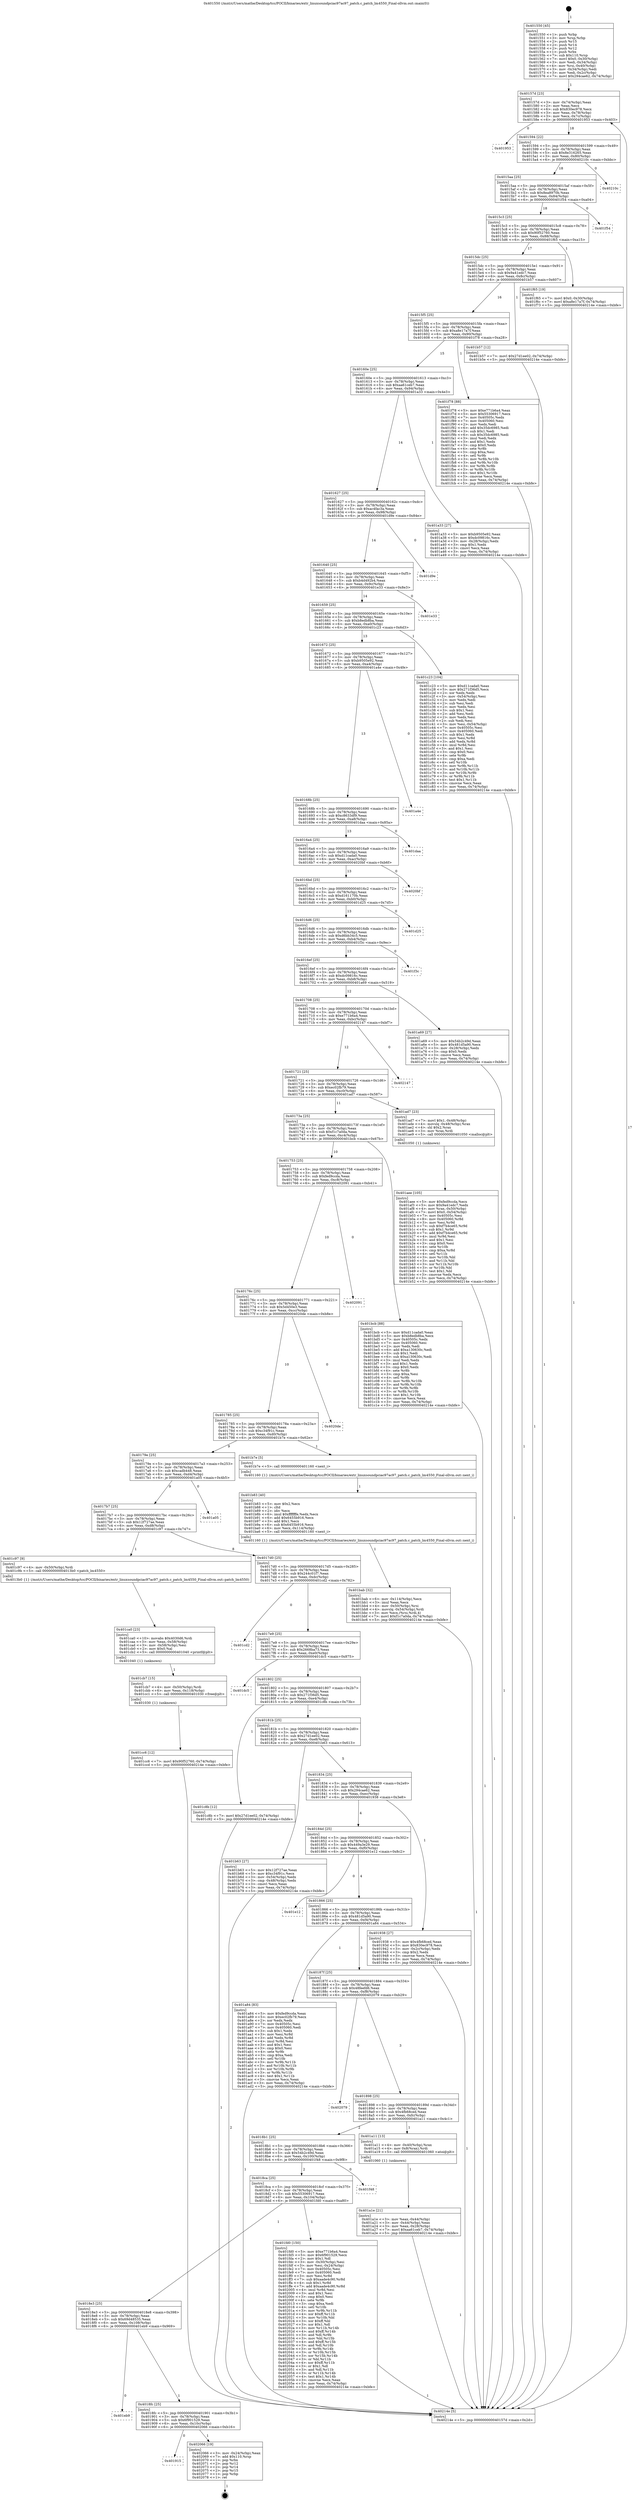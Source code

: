digraph "0x401550" {
  label = "0x401550 (/mnt/c/Users/mathe/Desktop/tcc/POCII/binaries/extr_linuxsoundpciac97ac97_patch.c_patch_lm4550_Final-ollvm.out::main(0))"
  labelloc = "t"
  node[shape=record]

  Entry [label="",width=0.3,height=0.3,shape=circle,fillcolor=black,style=filled]
  "0x40157d" [label="{
     0x40157d [23]\l
     | [instrs]\l
     &nbsp;&nbsp;0x40157d \<+3\>: mov -0x74(%rbp),%eax\l
     &nbsp;&nbsp;0x401580 \<+2\>: mov %eax,%ecx\l
     &nbsp;&nbsp;0x401582 \<+6\>: sub $0x830ec978,%ecx\l
     &nbsp;&nbsp;0x401588 \<+3\>: mov %eax,-0x78(%rbp)\l
     &nbsp;&nbsp;0x40158b \<+3\>: mov %ecx,-0x7c(%rbp)\l
     &nbsp;&nbsp;0x40158e \<+6\>: je 0000000000401953 \<main+0x403\>\l
  }"]
  "0x401953" [label="{
     0x401953\l
  }", style=dashed]
  "0x401594" [label="{
     0x401594 [22]\l
     | [instrs]\l
     &nbsp;&nbsp;0x401594 \<+5\>: jmp 0000000000401599 \<main+0x49\>\l
     &nbsp;&nbsp;0x401599 \<+3\>: mov -0x78(%rbp),%eax\l
     &nbsp;&nbsp;0x40159c \<+5\>: sub $0x8e316265,%eax\l
     &nbsp;&nbsp;0x4015a1 \<+3\>: mov %eax,-0x80(%rbp)\l
     &nbsp;&nbsp;0x4015a4 \<+6\>: je 000000000040210c \<main+0xbbc\>\l
  }"]
  Exit [label="",width=0.3,height=0.3,shape=circle,fillcolor=black,style=filled,peripheries=2]
  "0x40210c" [label="{
     0x40210c\l
  }", style=dashed]
  "0x4015aa" [label="{
     0x4015aa [25]\l
     | [instrs]\l
     &nbsp;&nbsp;0x4015aa \<+5\>: jmp 00000000004015af \<main+0x5f\>\l
     &nbsp;&nbsp;0x4015af \<+3\>: mov -0x78(%rbp),%eax\l
     &nbsp;&nbsp;0x4015b2 \<+5\>: sub $0x8ea8970b,%eax\l
     &nbsp;&nbsp;0x4015b7 \<+6\>: mov %eax,-0x84(%rbp)\l
     &nbsp;&nbsp;0x4015bd \<+6\>: je 0000000000401f54 \<main+0xa04\>\l
  }"]
  "0x401915" [label="{
     0x401915\l
  }", style=dashed]
  "0x401f54" [label="{
     0x401f54\l
  }", style=dashed]
  "0x4015c3" [label="{
     0x4015c3 [25]\l
     | [instrs]\l
     &nbsp;&nbsp;0x4015c3 \<+5\>: jmp 00000000004015c8 \<main+0x78\>\l
     &nbsp;&nbsp;0x4015c8 \<+3\>: mov -0x78(%rbp),%eax\l
     &nbsp;&nbsp;0x4015cb \<+5\>: sub $0x90f52760,%eax\l
     &nbsp;&nbsp;0x4015d0 \<+6\>: mov %eax,-0x88(%rbp)\l
     &nbsp;&nbsp;0x4015d6 \<+6\>: je 0000000000401f65 \<main+0xa15\>\l
  }"]
  "0x402066" [label="{
     0x402066 [19]\l
     | [instrs]\l
     &nbsp;&nbsp;0x402066 \<+3\>: mov -0x24(%rbp),%eax\l
     &nbsp;&nbsp;0x402069 \<+7\>: add $0x110,%rsp\l
     &nbsp;&nbsp;0x402070 \<+1\>: pop %rbx\l
     &nbsp;&nbsp;0x402071 \<+2\>: pop %r12\l
     &nbsp;&nbsp;0x402073 \<+2\>: pop %r14\l
     &nbsp;&nbsp;0x402075 \<+2\>: pop %r15\l
     &nbsp;&nbsp;0x402077 \<+1\>: pop %rbp\l
     &nbsp;&nbsp;0x402078 \<+1\>: ret\l
  }"]
  "0x401f65" [label="{
     0x401f65 [19]\l
     | [instrs]\l
     &nbsp;&nbsp;0x401f65 \<+7\>: movl $0x0,-0x30(%rbp)\l
     &nbsp;&nbsp;0x401f6c \<+7\>: movl $0xa8e17a7f,-0x74(%rbp)\l
     &nbsp;&nbsp;0x401f73 \<+5\>: jmp 000000000040214e \<main+0xbfe\>\l
  }"]
  "0x4015dc" [label="{
     0x4015dc [25]\l
     | [instrs]\l
     &nbsp;&nbsp;0x4015dc \<+5\>: jmp 00000000004015e1 \<main+0x91\>\l
     &nbsp;&nbsp;0x4015e1 \<+3\>: mov -0x78(%rbp),%eax\l
     &nbsp;&nbsp;0x4015e4 \<+5\>: sub $0x9a41edc7,%eax\l
     &nbsp;&nbsp;0x4015e9 \<+6\>: mov %eax,-0x8c(%rbp)\l
     &nbsp;&nbsp;0x4015ef \<+6\>: je 0000000000401b57 \<main+0x607\>\l
  }"]
  "0x4018fc" [label="{
     0x4018fc [25]\l
     | [instrs]\l
     &nbsp;&nbsp;0x4018fc \<+5\>: jmp 0000000000401901 \<main+0x3b1\>\l
     &nbsp;&nbsp;0x401901 \<+3\>: mov -0x78(%rbp),%eax\l
     &nbsp;&nbsp;0x401904 \<+5\>: sub $0x6f901529,%eax\l
     &nbsp;&nbsp;0x401909 \<+6\>: mov %eax,-0x10c(%rbp)\l
     &nbsp;&nbsp;0x40190f \<+6\>: je 0000000000402066 \<main+0xb16\>\l
  }"]
  "0x401b57" [label="{
     0x401b57 [12]\l
     | [instrs]\l
     &nbsp;&nbsp;0x401b57 \<+7\>: movl $0x27d1ee02,-0x74(%rbp)\l
     &nbsp;&nbsp;0x401b5e \<+5\>: jmp 000000000040214e \<main+0xbfe\>\l
  }"]
  "0x4015f5" [label="{
     0x4015f5 [25]\l
     | [instrs]\l
     &nbsp;&nbsp;0x4015f5 \<+5\>: jmp 00000000004015fa \<main+0xaa\>\l
     &nbsp;&nbsp;0x4015fa \<+3\>: mov -0x78(%rbp),%eax\l
     &nbsp;&nbsp;0x4015fd \<+5\>: sub $0xa8e17a7f,%eax\l
     &nbsp;&nbsp;0x401602 \<+6\>: mov %eax,-0x90(%rbp)\l
     &nbsp;&nbsp;0x401608 \<+6\>: je 0000000000401f78 \<main+0xa28\>\l
  }"]
  "0x401eb9" [label="{
     0x401eb9\l
  }", style=dashed]
  "0x401f78" [label="{
     0x401f78 [88]\l
     | [instrs]\l
     &nbsp;&nbsp;0x401f78 \<+5\>: mov $0xe771b6a4,%eax\l
     &nbsp;&nbsp;0x401f7d \<+5\>: mov $0x55306917,%ecx\l
     &nbsp;&nbsp;0x401f82 \<+7\>: mov 0x40505c,%edx\l
     &nbsp;&nbsp;0x401f89 \<+7\>: mov 0x405060,%esi\l
     &nbsp;&nbsp;0x401f90 \<+2\>: mov %edx,%edi\l
     &nbsp;&nbsp;0x401f92 \<+6\>: add $0x35dc6985,%edi\l
     &nbsp;&nbsp;0x401f98 \<+3\>: sub $0x1,%edi\l
     &nbsp;&nbsp;0x401f9b \<+6\>: sub $0x35dc6985,%edi\l
     &nbsp;&nbsp;0x401fa1 \<+3\>: imul %edi,%edx\l
     &nbsp;&nbsp;0x401fa4 \<+3\>: and $0x1,%edx\l
     &nbsp;&nbsp;0x401fa7 \<+3\>: cmp $0x0,%edx\l
     &nbsp;&nbsp;0x401faa \<+4\>: sete %r8b\l
     &nbsp;&nbsp;0x401fae \<+3\>: cmp $0xa,%esi\l
     &nbsp;&nbsp;0x401fb1 \<+4\>: setl %r9b\l
     &nbsp;&nbsp;0x401fb5 \<+3\>: mov %r8b,%r10b\l
     &nbsp;&nbsp;0x401fb8 \<+3\>: and %r9b,%r10b\l
     &nbsp;&nbsp;0x401fbb \<+3\>: xor %r9b,%r8b\l
     &nbsp;&nbsp;0x401fbe \<+3\>: or %r8b,%r10b\l
     &nbsp;&nbsp;0x401fc1 \<+4\>: test $0x1,%r10b\l
     &nbsp;&nbsp;0x401fc5 \<+3\>: cmovne %ecx,%eax\l
     &nbsp;&nbsp;0x401fc8 \<+3\>: mov %eax,-0x74(%rbp)\l
     &nbsp;&nbsp;0x401fcb \<+5\>: jmp 000000000040214e \<main+0xbfe\>\l
  }"]
  "0x40160e" [label="{
     0x40160e [25]\l
     | [instrs]\l
     &nbsp;&nbsp;0x40160e \<+5\>: jmp 0000000000401613 \<main+0xc3\>\l
     &nbsp;&nbsp;0x401613 \<+3\>: mov -0x78(%rbp),%eax\l
     &nbsp;&nbsp;0x401616 \<+5\>: sub $0xaa61ceb7,%eax\l
     &nbsp;&nbsp;0x40161b \<+6\>: mov %eax,-0x94(%rbp)\l
     &nbsp;&nbsp;0x401621 \<+6\>: je 0000000000401a33 \<main+0x4e3\>\l
  }"]
  "0x4018e3" [label="{
     0x4018e3 [25]\l
     | [instrs]\l
     &nbsp;&nbsp;0x4018e3 \<+5\>: jmp 00000000004018e8 \<main+0x398\>\l
     &nbsp;&nbsp;0x4018e8 \<+3\>: mov -0x78(%rbp),%eax\l
     &nbsp;&nbsp;0x4018eb \<+5\>: sub $0x69d48535,%eax\l
     &nbsp;&nbsp;0x4018f0 \<+6\>: mov %eax,-0x108(%rbp)\l
     &nbsp;&nbsp;0x4018f6 \<+6\>: je 0000000000401eb9 \<main+0x969\>\l
  }"]
  "0x401a33" [label="{
     0x401a33 [27]\l
     | [instrs]\l
     &nbsp;&nbsp;0x401a33 \<+5\>: mov $0xb9505e92,%eax\l
     &nbsp;&nbsp;0x401a38 \<+5\>: mov $0xdc09816c,%ecx\l
     &nbsp;&nbsp;0x401a3d \<+3\>: mov -0x28(%rbp),%edx\l
     &nbsp;&nbsp;0x401a40 \<+3\>: cmp $0x1,%edx\l
     &nbsp;&nbsp;0x401a43 \<+3\>: cmovl %ecx,%eax\l
     &nbsp;&nbsp;0x401a46 \<+3\>: mov %eax,-0x74(%rbp)\l
     &nbsp;&nbsp;0x401a49 \<+5\>: jmp 000000000040214e \<main+0xbfe\>\l
  }"]
  "0x401627" [label="{
     0x401627 [25]\l
     | [instrs]\l
     &nbsp;&nbsp;0x401627 \<+5\>: jmp 000000000040162c \<main+0xdc\>\l
     &nbsp;&nbsp;0x40162c \<+3\>: mov -0x78(%rbp),%eax\l
     &nbsp;&nbsp;0x40162f \<+5\>: sub $0xac4fac3a,%eax\l
     &nbsp;&nbsp;0x401634 \<+6\>: mov %eax,-0x98(%rbp)\l
     &nbsp;&nbsp;0x40163a \<+6\>: je 0000000000401d9e \<main+0x84e\>\l
  }"]
  "0x401fd0" [label="{
     0x401fd0 [150]\l
     | [instrs]\l
     &nbsp;&nbsp;0x401fd0 \<+5\>: mov $0xe771b6a4,%eax\l
     &nbsp;&nbsp;0x401fd5 \<+5\>: mov $0x6f901529,%ecx\l
     &nbsp;&nbsp;0x401fda \<+2\>: mov $0x1,%dl\l
     &nbsp;&nbsp;0x401fdc \<+3\>: mov -0x30(%rbp),%esi\l
     &nbsp;&nbsp;0x401fdf \<+3\>: mov %esi,-0x24(%rbp)\l
     &nbsp;&nbsp;0x401fe2 \<+7\>: mov 0x40505c,%esi\l
     &nbsp;&nbsp;0x401fe9 \<+7\>: mov 0x405060,%edi\l
     &nbsp;&nbsp;0x401ff0 \<+3\>: mov %esi,%r8d\l
     &nbsp;&nbsp;0x401ff3 \<+7\>: sub $0xaade4c90,%r8d\l
     &nbsp;&nbsp;0x401ffa \<+4\>: sub $0x1,%r8d\l
     &nbsp;&nbsp;0x401ffe \<+7\>: add $0xaade4c90,%r8d\l
     &nbsp;&nbsp;0x402005 \<+4\>: imul %r8d,%esi\l
     &nbsp;&nbsp;0x402009 \<+3\>: and $0x1,%esi\l
     &nbsp;&nbsp;0x40200c \<+3\>: cmp $0x0,%esi\l
     &nbsp;&nbsp;0x40200f \<+4\>: sete %r9b\l
     &nbsp;&nbsp;0x402013 \<+3\>: cmp $0xa,%edi\l
     &nbsp;&nbsp;0x402016 \<+4\>: setl %r10b\l
     &nbsp;&nbsp;0x40201a \<+3\>: mov %r9b,%r11b\l
     &nbsp;&nbsp;0x40201d \<+4\>: xor $0xff,%r11b\l
     &nbsp;&nbsp;0x402021 \<+3\>: mov %r10b,%bl\l
     &nbsp;&nbsp;0x402024 \<+3\>: xor $0xff,%bl\l
     &nbsp;&nbsp;0x402027 \<+3\>: xor $0x1,%dl\l
     &nbsp;&nbsp;0x40202a \<+3\>: mov %r11b,%r14b\l
     &nbsp;&nbsp;0x40202d \<+4\>: and $0xff,%r14b\l
     &nbsp;&nbsp;0x402031 \<+3\>: and %dl,%r9b\l
     &nbsp;&nbsp;0x402034 \<+3\>: mov %bl,%r15b\l
     &nbsp;&nbsp;0x402037 \<+4\>: and $0xff,%r15b\l
     &nbsp;&nbsp;0x40203b \<+3\>: and %dl,%r10b\l
     &nbsp;&nbsp;0x40203e \<+3\>: or %r9b,%r14b\l
     &nbsp;&nbsp;0x402041 \<+3\>: or %r10b,%r15b\l
     &nbsp;&nbsp;0x402044 \<+3\>: xor %r15b,%r14b\l
     &nbsp;&nbsp;0x402047 \<+3\>: or %bl,%r11b\l
     &nbsp;&nbsp;0x40204a \<+4\>: xor $0xff,%r11b\l
     &nbsp;&nbsp;0x40204e \<+3\>: or $0x1,%dl\l
     &nbsp;&nbsp;0x402051 \<+3\>: and %dl,%r11b\l
     &nbsp;&nbsp;0x402054 \<+3\>: or %r11b,%r14b\l
     &nbsp;&nbsp;0x402057 \<+4\>: test $0x1,%r14b\l
     &nbsp;&nbsp;0x40205b \<+3\>: cmovne %ecx,%eax\l
     &nbsp;&nbsp;0x40205e \<+3\>: mov %eax,-0x74(%rbp)\l
     &nbsp;&nbsp;0x402061 \<+5\>: jmp 000000000040214e \<main+0xbfe\>\l
  }"]
  "0x401d9e" [label="{
     0x401d9e\l
  }", style=dashed]
  "0x401640" [label="{
     0x401640 [25]\l
     | [instrs]\l
     &nbsp;&nbsp;0x401640 \<+5\>: jmp 0000000000401645 \<main+0xf5\>\l
     &nbsp;&nbsp;0x401645 \<+3\>: mov -0x78(%rbp),%eax\l
     &nbsp;&nbsp;0x401648 \<+5\>: sub $0xb4d492b4,%eax\l
     &nbsp;&nbsp;0x40164d \<+6\>: mov %eax,-0x9c(%rbp)\l
     &nbsp;&nbsp;0x401653 \<+6\>: je 0000000000401e33 \<main+0x8e3\>\l
  }"]
  "0x4018ca" [label="{
     0x4018ca [25]\l
     | [instrs]\l
     &nbsp;&nbsp;0x4018ca \<+5\>: jmp 00000000004018cf \<main+0x37f\>\l
     &nbsp;&nbsp;0x4018cf \<+3\>: mov -0x78(%rbp),%eax\l
     &nbsp;&nbsp;0x4018d2 \<+5\>: sub $0x55306917,%eax\l
     &nbsp;&nbsp;0x4018d7 \<+6\>: mov %eax,-0x104(%rbp)\l
     &nbsp;&nbsp;0x4018dd \<+6\>: je 0000000000401fd0 \<main+0xa80\>\l
  }"]
  "0x401e33" [label="{
     0x401e33\l
  }", style=dashed]
  "0x401659" [label="{
     0x401659 [25]\l
     | [instrs]\l
     &nbsp;&nbsp;0x401659 \<+5\>: jmp 000000000040165e \<main+0x10e\>\l
     &nbsp;&nbsp;0x40165e \<+3\>: mov -0x78(%rbp),%eax\l
     &nbsp;&nbsp;0x401661 \<+5\>: sub $0xb8edb8ba,%eax\l
     &nbsp;&nbsp;0x401666 \<+6\>: mov %eax,-0xa0(%rbp)\l
     &nbsp;&nbsp;0x40166c \<+6\>: je 0000000000401c23 \<main+0x6d3\>\l
  }"]
  "0x401f48" [label="{
     0x401f48\l
  }", style=dashed]
  "0x401c23" [label="{
     0x401c23 [104]\l
     | [instrs]\l
     &nbsp;&nbsp;0x401c23 \<+5\>: mov $0xd11cada0,%eax\l
     &nbsp;&nbsp;0x401c28 \<+5\>: mov $0x271f36d5,%ecx\l
     &nbsp;&nbsp;0x401c2d \<+2\>: xor %edx,%edx\l
     &nbsp;&nbsp;0x401c2f \<+3\>: mov -0x54(%rbp),%esi\l
     &nbsp;&nbsp;0x401c32 \<+2\>: mov %edx,%edi\l
     &nbsp;&nbsp;0x401c34 \<+2\>: sub %esi,%edi\l
     &nbsp;&nbsp;0x401c36 \<+2\>: mov %edx,%esi\l
     &nbsp;&nbsp;0x401c38 \<+3\>: sub $0x1,%esi\l
     &nbsp;&nbsp;0x401c3b \<+2\>: add %esi,%edi\l
     &nbsp;&nbsp;0x401c3d \<+2\>: mov %edx,%esi\l
     &nbsp;&nbsp;0x401c3f \<+2\>: sub %edi,%esi\l
     &nbsp;&nbsp;0x401c41 \<+3\>: mov %esi,-0x54(%rbp)\l
     &nbsp;&nbsp;0x401c44 \<+7\>: mov 0x40505c,%esi\l
     &nbsp;&nbsp;0x401c4b \<+7\>: mov 0x405060,%edi\l
     &nbsp;&nbsp;0x401c52 \<+3\>: sub $0x1,%edx\l
     &nbsp;&nbsp;0x401c55 \<+3\>: mov %esi,%r8d\l
     &nbsp;&nbsp;0x401c58 \<+3\>: add %edx,%r8d\l
     &nbsp;&nbsp;0x401c5b \<+4\>: imul %r8d,%esi\l
     &nbsp;&nbsp;0x401c5f \<+3\>: and $0x1,%esi\l
     &nbsp;&nbsp;0x401c62 \<+3\>: cmp $0x0,%esi\l
     &nbsp;&nbsp;0x401c65 \<+4\>: sete %r9b\l
     &nbsp;&nbsp;0x401c69 \<+3\>: cmp $0xa,%edi\l
     &nbsp;&nbsp;0x401c6c \<+4\>: setl %r10b\l
     &nbsp;&nbsp;0x401c70 \<+3\>: mov %r9b,%r11b\l
     &nbsp;&nbsp;0x401c73 \<+3\>: and %r10b,%r11b\l
     &nbsp;&nbsp;0x401c76 \<+3\>: xor %r10b,%r9b\l
     &nbsp;&nbsp;0x401c79 \<+3\>: or %r9b,%r11b\l
     &nbsp;&nbsp;0x401c7c \<+4\>: test $0x1,%r11b\l
     &nbsp;&nbsp;0x401c80 \<+3\>: cmovne %ecx,%eax\l
     &nbsp;&nbsp;0x401c83 \<+3\>: mov %eax,-0x74(%rbp)\l
     &nbsp;&nbsp;0x401c86 \<+5\>: jmp 000000000040214e \<main+0xbfe\>\l
  }"]
  "0x401672" [label="{
     0x401672 [25]\l
     | [instrs]\l
     &nbsp;&nbsp;0x401672 \<+5\>: jmp 0000000000401677 \<main+0x127\>\l
     &nbsp;&nbsp;0x401677 \<+3\>: mov -0x78(%rbp),%eax\l
     &nbsp;&nbsp;0x40167a \<+5\>: sub $0xb9505e92,%eax\l
     &nbsp;&nbsp;0x40167f \<+6\>: mov %eax,-0xa4(%rbp)\l
     &nbsp;&nbsp;0x401685 \<+6\>: je 0000000000401a4e \<main+0x4fe\>\l
  }"]
  "0x401cc6" [label="{
     0x401cc6 [12]\l
     | [instrs]\l
     &nbsp;&nbsp;0x401cc6 \<+7\>: movl $0x90f52760,-0x74(%rbp)\l
     &nbsp;&nbsp;0x401ccd \<+5\>: jmp 000000000040214e \<main+0xbfe\>\l
  }"]
  "0x401a4e" [label="{
     0x401a4e\l
  }", style=dashed]
  "0x40168b" [label="{
     0x40168b [25]\l
     | [instrs]\l
     &nbsp;&nbsp;0x40168b \<+5\>: jmp 0000000000401690 \<main+0x140\>\l
     &nbsp;&nbsp;0x401690 \<+3\>: mov -0x78(%rbp),%eax\l
     &nbsp;&nbsp;0x401693 \<+5\>: sub $0xc8633df9,%eax\l
     &nbsp;&nbsp;0x401698 \<+6\>: mov %eax,-0xa8(%rbp)\l
     &nbsp;&nbsp;0x40169e \<+6\>: je 0000000000401daa \<main+0x85a\>\l
  }"]
  "0x401cb7" [label="{
     0x401cb7 [15]\l
     | [instrs]\l
     &nbsp;&nbsp;0x401cb7 \<+4\>: mov -0x50(%rbp),%rdi\l
     &nbsp;&nbsp;0x401cbb \<+6\>: mov %eax,-0x118(%rbp)\l
     &nbsp;&nbsp;0x401cc1 \<+5\>: call 0000000000401030 \<free@plt\>\l
     | [calls]\l
     &nbsp;&nbsp;0x401030 \{1\} (unknown)\l
  }"]
  "0x401daa" [label="{
     0x401daa\l
  }", style=dashed]
  "0x4016a4" [label="{
     0x4016a4 [25]\l
     | [instrs]\l
     &nbsp;&nbsp;0x4016a4 \<+5\>: jmp 00000000004016a9 \<main+0x159\>\l
     &nbsp;&nbsp;0x4016a9 \<+3\>: mov -0x78(%rbp),%eax\l
     &nbsp;&nbsp;0x4016ac \<+5\>: sub $0xd11cada0,%eax\l
     &nbsp;&nbsp;0x4016b1 \<+6\>: mov %eax,-0xac(%rbp)\l
     &nbsp;&nbsp;0x4016b7 \<+6\>: je 00000000004020bf \<main+0xb6f\>\l
  }"]
  "0x401ca0" [label="{
     0x401ca0 [23]\l
     | [instrs]\l
     &nbsp;&nbsp;0x401ca0 \<+10\>: movabs $0x4030d6,%rdi\l
     &nbsp;&nbsp;0x401caa \<+3\>: mov %eax,-0x58(%rbp)\l
     &nbsp;&nbsp;0x401cad \<+3\>: mov -0x58(%rbp),%esi\l
     &nbsp;&nbsp;0x401cb0 \<+2\>: mov $0x0,%al\l
     &nbsp;&nbsp;0x401cb2 \<+5\>: call 0000000000401040 \<printf@plt\>\l
     | [calls]\l
     &nbsp;&nbsp;0x401040 \{1\} (unknown)\l
  }"]
  "0x4020bf" [label="{
     0x4020bf\l
  }", style=dashed]
  "0x4016bd" [label="{
     0x4016bd [25]\l
     | [instrs]\l
     &nbsp;&nbsp;0x4016bd \<+5\>: jmp 00000000004016c2 \<main+0x172\>\l
     &nbsp;&nbsp;0x4016c2 \<+3\>: mov -0x78(%rbp),%eax\l
     &nbsp;&nbsp;0x4016c5 \<+5\>: sub $0xd161170b,%eax\l
     &nbsp;&nbsp;0x4016ca \<+6\>: mov %eax,-0xb0(%rbp)\l
     &nbsp;&nbsp;0x4016d0 \<+6\>: je 0000000000401d25 \<main+0x7d5\>\l
  }"]
  "0x401bab" [label="{
     0x401bab [32]\l
     | [instrs]\l
     &nbsp;&nbsp;0x401bab \<+6\>: mov -0x114(%rbp),%ecx\l
     &nbsp;&nbsp;0x401bb1 \<+3\>: imul %eax,%ecx\l
     &nbsp;&nbsp;0x401bb4 \<+4\>: mov -0x50(%rbp),%rsi\l
     &nbsp;&nbsp;0x401bb8 \<+4\>: movslq -0x54(%rbp),%rdi\l
     &nbsp;&nbsp;0x401bbc \<+3\>: mov %ecx,(%rsi,%rdi,4)\l
     &nbsp;&nbsp;0x401bbf \<+7\>: movl $0xf1c7a0da,-0x74(%rbp)\l
     &nbsp;&nbsp;0x401bc6 \<+5\>: jmp 000000000040214e \<main+0xbfe\>\l
  }"]
  "0x401d25" [label="{
     0x401d25\l
  }", style=dashed]
  "0x4016d6" [label="{
     0x4016d6 [25]\l
     | [instrs]\l
     &nbsp;&nbsp;0x4016d6 \<+5\>: jmp 00000000004016db \<main+0x18b\>\l
     &nbsp;&nbsp;0x4016db \<+3\>: mov -0x78(%rbp),%eax\l
     &nbsp;&nbsp;0x4016de \<+5\>: sub $0xd6bb34c5,%eax\l
     &nbsp;&nbsp;0x4016e3 \<+6\>: mov %eax,-0xb4(%rbp)\l
     &nbsp;&nbsp;0x4016e9 \<+6\>: je 0000000000401f3c \<main+0x9ec\>\l
  }"]
  "0x401b83" [label="{
     0x401b83 [40]\l
     | [instrs]\l
     &nbsp;&nbsp;0x401b83 \<+5\>: mov $0x2,%ecx\l
     &nbsp;&nbsp;0x401b88 \<+1\>: cltd\l
     &nbsp;&nbsp;0x401b89 \<+2\>: idiv %ecx\l
     &nbsp;&nbsp;0x401b8b \<+6\>: imul $0xfffffffe,%edx,%ecx\l
     &nbsp;&nbsp;0x401b91 \<+6\>: add $0x6455b916,%ecx\l
     &nbsp;&nbsp;0x401b97 \<+3\>: add $0x1,%ecx\l
     &nbsp;&nbsp;0x401b9a \<+6\>: sub $0x6455b916,%ecx\l
     &nbsp;&nbsp;0x401ba0 \<+6\>: mov %ecx,-0x114(%rbp)\l
     &nbsp;&nbsp;0x401ba6 \<+5\>: call 0000000000401160 \<next_i\>\l
     | [calls]\l
     &nbsp;&nbsp;0x401160 \{1\} (/mnt/c/Users/mathe/Desktop/tcc/POCII/binaries/extr_linuxsoundpciac97ac97_patch.c_patch_lm4550_Final-ollvm.out::next_i)\l
  }"]
  "0x401f3c" [label="{
     0x401f3c\l
  }", style=dashed]
  "0x4016ef" [label="{
     0x4016ef [25]\l
     | [instrs]\l
     &nbsp;&nbsp;0x4016ef \<+5\>: jmp 00000000004016f4 \<main+0x1a4\>\l
     &nbsp;&nbsp;0x4016f4 \<+3\>: mov -0x78(%rbp),%eax\l
     &nbsp;&nbsp;0x4016f7 \<+5\>: sub $0xdc09816c,%eax\l
     &nbsp;&nbsp;0x4016fc \<+6\>: mov %eax,-0xb8(%rbp)\l
     &nbsp;&nbsp;0x401702 \<+6\>: je 0000000000401a69 \<main+0x519\>\l
  }"]
  "0x401aee" [label="{
     0x401aee [105]\l
     | [instrs]\l
     &nbsp;&nbsp;0x401aee \<+5\>: mov $0xfed9ccda,%ecx\l
     &nbsp;&nbsp;0x401af3 \<+5\>: mov $0x9a41edc7,%edx\l
     &nbsp;&nbsp;0x401af8 \<+4\>: mov %rax,-0x50(%rbp)\l
     &nbsp;&nbsp;0x401afc \<+7\>: movl $0x0,-0x54(%rbp)\l
     &nbsp;&nbsp;0x401b03 \<+7\>: mov 0x40505c,%esi\l
     &nbsp;&nbsp;0x401b0a \<+8\>: mov 0x405060,%r8d\l
     &nbsp;&nbsp;0x401b12 \<+3\>: mov %esi,%r9d\l
     &nbsp;&nbsp;0x401b15 \<+7\>: sub $0xf7b4ce65,%r9d\l
     &nbsp;&nbsp;0x401b1c \<+4\>: sub $0x1,%r9d\l
     &nbsp;&nbsp;0x401b20 \<+7\>: add $0xf7b4ce65,%r9d\l
     &nbsp;&nbsp;0x401b27 \<+4\>: imul %r9d,%esi\l
     &nbsp;&nbsp;0x401b2b \<+3\>: and $0x1,%esi\l
     &nbsp;&nbsp;0x401b2e \<+3\>: cmp $0x0,%esi\l
     &nbsp;&nbsp;0x401b31 \<+4\>: sete %r10b\l
     &nbsp;&nbsp;0x401b35 \<+4\>: cmp $0xa,%r8d\l
     &nbsp;&nbsp;0x401b39 \<+4\>: setl %r11b\l
     &nbsp;&nbsp;0x401b3d \<+3\>: mov %r10b,%bl\l
     &nbsp;&nbsp;0x401b40 \<+3\>: and %r11b,%bl\l
     &nbsp;&nbsp;0x401b43 \<+3\>: xor %r11b,%r10b\l
     &nbsp;&nbsp;0x401b46 \<+3\>: or %r10b,%bl\l
     &nbsp;&nbsp;0x401b49 \<+3\>: test $0x1,%bl\l
     &nbsp;&nbsp;0x401b4c \<+3\>: cmovne %edx,%ecx\l
     &nbsp;&nbsp;0x401b4f \<+3\>: mov %ecx,-0x74(%rbp)\l
     &nbsp;&nbsp;0x401b52 \<+5\>: jmp 000000000040214e \<main+0xbfe\>\l
  }"]
  "0x401a69" [label="{
     0x401a69 [27]\l
     | [instrs]\l
     &nbsp;&nbsp;0x401a69 \<+5\>: mov $0x54b2c49d,%eax\l
     &nbsp;&nbsp;0x401a6e \<+5\>: mov $0x481d5a90,%ecx\l
     &nbsp;&nbsp;0x401a73 \<+3\>: mov -0x28(%rbp),%edx\l
     &nbsp;&nbsp;0x401a76 \<+3\>: cmp $0x0,%edx\l
     &nbsp;&nbsp;0x401a79 \<+3\>: cmove %ecx,%eax\l
     &nbsp;&nbsp;0x401a7c \<+3\>: mov %eax,-0x74(%rbp)\l
     &nbsp;&nbsp;0x401a7f \<+5\>: jmp 000000000040214e \<main+0xbfe\>\l
  }"]
  "0x401708" [label="{
     0x401708 [25]\l
     | [instrs]\l
     &nbsp;&nbsp;0x401708 \<+5\>: jmp 000000000040170d \<main+0x1bd\>\l
     &nbsp;&nbsp;0x40170d \<+3\>: mov -0x78(%rbp),%eax\l
     &nbsp;&nbsp;0x401710 \<+5\>: sub $0xe771b6a4,%eax\l
     &nbsp;&nbsp;0x401715 \<+6\>: mov %eax,-0xbc(%rbp)\l
     &nbsp;&nbsp;0x40171b \<+6\>: je 0000000000402147 \<main+0xbf7\>\l
  }"]
  "0x401a1e" [label="{
     0x401a1e [21]\l
     | [instrs]\l
     &nbsp;&nbsp;0x401a1e \<+3\>: mov %eax,-0x44(%rbp)\l
     &nbsp;&nbsp;0x401a21 \<+3\>: mov -0x44(%rbp),%eax\l
     &nbsp;&nbsp;0x401a24 \<+3\>: mov %eax,-0x28(%rbp)\l
     &nbsp;&nbsp;0x401a27 \<+7\>: movl $0xaa61ceb7,-0x74(%rbp)\l
     &nbsp;&nbsp;0x401a2e \<+5\>: jmp 000000000040214e \<main+0xbfe\>\l
  }"]
  "0x402147" [label="{
     0x402147\l
  }", style=dashed]
  "0x401721" [label="{
     0x401721 [25]\l
     | [instrs]\l
     &nbsp;&nbsp;0x401721 \<+5\>: jmp 0000000000401726 \<main+0x1d6\>\l
     &nbsp;&nbsp;0x401726 \<+3\>: mov -0x78(%rbp),%eax\l
     &nbsp;&nbsp;0x401729 \<+5\>: sub $0xec02fb79,%eax\l
     &nbsp;&nbsp;0x40172e \<+6\>: mov %eax,-0xc0(%rbp)\l
     &nbsp;&nbsp;0x401734 \<+6\>: je 0000000000401ad7 \<main+0x587\>\l
  }"]
  "0x4018b1" [label="{
     0x4018b1 [25]\l
     | [instrs]\l
     &nbsp;&nbsp;0x4018b1 \<+5\>: jmp 00000000004018b6 \<main+0x366\>\l
     &nbsp;&nbsp;0x4018b6 \<+3\>: mov -0x78(%rbp),%eax\l
     &nbsp;&nbsp;0x4018b9 \<+5\>: sub $0x54b2c49d,%eax\l
     &nbsp;&nbsp;0x4018be \<+6\>: mov %eax,-0x100(%rbp)\l
     &nbsp;&nbsp;0x4018c4 \<+6\>: je 0000000000401f48 \<main+0x9f8\>\l
  }"]
  "0x401ad7" [label="{
     0x401ad7 [23]\l
     | [instrs]\l
     &nbsp;&nbsp;0x401ad7 \<+7\>: movl $0x1,-0x48(%rbp)\l
     &nbsp;&nbsp;0x401ade \<+4\>: movslq -0x48(%rbp),%rax\l
     &nbsp;&nbsp;0x401ae2 \<+4\>: shl $0x2,%rax\l
     &nbsp;&nbsp;0x401ae6 \<+3\>: mov %rax,%rdi\l
     &nbsp;&nbsp;0x401ae9 \<+5\>: call 0000000000401050 \<malloc@plt\>\l
     | [calls]\l
     &nbsp;&nbsp;0x401050 \{1\} (unknown)\l
  }"]
  "0x40173a" [label="{
     0x40173a [25]\l
     | [instrs]\l
     &nbsp;&nbsp;0x40173a \<+5\>: jmp 000000000040173f \<main+0x1ef\>\l
     &nbsp;&nbsp;0x40173f \<+3\>: mov -0x78(%rbp),%eax\l
     &nbsp;&nbsp;0x401742 \<+5\>: sub $0xf1c7a0da,%eax\l
     &nbsp;&nbsp;0x401747 \<+6\>: mov %eax,-0xc4(%rbp)\l
     &nbsp;&nbsp;0x40174d \<+6\>: je 0000000000401bcb \<main+0x67b\>\l
  }"]
  "0x401a11" [label="{
     0x401a11 [13]\l
     | [instrs]\l
     &nbsp;&nbsp;0x401a11 \<+4\>: mov -0x40(%rbp),%rax\l
     &nbsp;&nbsp;0x401a15 \<+4\>: mov 0x8(%rax),%rdi\l
     &nbsp;&nbsp;0x401a19 \<+5\>: call 0000000000401060 \<atoi@plt\>\l
     | [calls]\l
     &nbsp;&nbsp;0x401060 \{1\} (unknown)\l
  }"]
  "0x401bcb" [label="{
     0x401bcb [88]\l
     | [instrs]\l
     &nbsp;&nbsp;0x401bcb \<+5\>: mov $0xd11cada0,%eax\l
     &nbsp;&nbsp;0x401bd0 \<+5\>: mov $0xb8edb8ba,%ecx\l
     &nbsp;&nbsp;0x401bd5 \<+7\>: mov 0x40505c,%edx\l
     &nbsp;&nbsp;0x401bdc \<+7\>: mov 0x405060,%esi\l
     &nbsp;&nbsp;0x401be3 \<+2\>: mov %edx,%edi\l
     &nbsp;&nbsp;0x401be5 \<+6\>: add $0xa130630c,%edi\l
     &nbsp;&nbsp;0x401beb \<+3\>: sub $0x1,%edi\l
     &nbsp;&nbsp;0x401bee \<+6\>: sub $0xa130630c,%edi\l
     &nbsp;&nbsp;0x401bf4 \<+3\>: imul %edi,%edx\l
     &nbsp;&nbsp;0x401bf7 \<+3\>: and $0x1,%edx\l
     &nbsp;&nbsp;0x401bfa \<+3\>: cmp $0x0,%edx\l
     &nbsp;&nbsp;0x401bfd \<+4\>: sete %r8b\l
     &nbsp;&nbsp;0x401c01 \<+3\>: cmp $0xa,%esi\l
     &nbsp;&nbsp;0x401c04 \<+4\>: setl %r9b\l
     &nbsp;&nbsp;0x401c08 \<+3\>: mov %r8b,%r10b\l
     &nbsp;&nbsp;0x401c0b \<+3\>: and %r9b,%r10b\l
     &nbsp;&nbsp;0x401c0e \<+3\>: xor %r9b,%r8b\l
     &nbsp;&nbsp;0x401c11 \<+3\>: or %r8b,%r10b\l
     &nbsp;&nbsp;0x401c14 \<+4\>: test $0x1,%r10b\l
     &nbsp;&nbsp;0x401c18 \<+3\>: cmovne %ecx,%eax\l
     &nbsp;&nbsp;0x401c1b \<+3\>: mov %eax,-0x74(%rbp)\l
     &nbsp;&nbsp;0x401c1e \<+5\>: jmp 000000000040214e \<main+0xbfe\>\l
  }"]
  "0x401753" [label="{
     0x401753 [25]\l
     | [instrs]\l
     &nbsp;&nbsp;0x401753 \<+5\>: jmp 0000000000401758 \<main+0x208\>\l
     &nbsp;&nbsp;0x401758 \<+3\>: mov -0x78(%rbp),%eax\l
     &nbsp;&nbsp;0x40175b \<+5\>: sub $0xfed9ccda,%eax\l
     &nbsp;&nbsp;0x401760 \<+6\>: mov %eax,-0xc8(%rbp)\l
     &nbsp;&nbsp;0x401766 \<+6\>: je 0000000000402091 \<main+0xb41\>\l
  }"]
  "0x401898" [label="{
     0x401898 [25]\l
     | [instrs]\l
     &nbsp;&nbsp;0x401898 \<+5\>: jmp 000000000040189d \<main+0x34d\>\l
     &nbsp;&nbsp;0x40189d \<+3\>: mov -0x78(%rbp),%eax\l
     &nbsp;&nbsp;0x4018a0 \<+5\>: sub $0x4fb68ced,%eax\l
     &nbsp;&nbsp;0x4018a5 \<+6\>: mov %eax,-0xfc(%rbp)\l
     &nbsp;&nbsp;0x4018ab \<+6\>: je 0000000000401a11 \<main+0x4c1\>\l
  }"]
  "0x402091" [label="{
     0x402091\l
  }", style=dashed]
  "0x40176c" [label="{
     0x40176c [25]\l
     | [instrs]\l
     &nbsp;&nbsp;0x40176c \<+5\>: jmp 0000000000401771 \<main+0x221\>\l
     &nbsp;&nbsp;0x401771 \<+3\>: mov -0x78(%rbp),%eax\l
     &nbsp;&nbsp;0x401774 \<+5\>: sub $0x5d450e3,%eax\l
     &nbsp;&nbsp;0x401779 \<+6\>: mov %eax,-0xcc(%rbp)\l
     &nbsp;&nbsp;0x40177f \<+6\>: je 00000000004020de \<main+0xb8e\>\l
  }"]
  "0x402079" [label="{
     0x402079\l
  }", style=dashed]
  "0x4020de" [label="{
     0x4020de\l
  }", style=dashed]
  "0x401785" [label="{
     0x401785 [25]\l
     | [instrs]\l
     &nbsp;&nbsp;0x401785 \<+5\>: jmp 000000000040178a \<main+0x23a\>\l
     &nbsp;&nbsp;0x40178a \<+3\>: mov -0x78(%rbp),%eax\l
     &nbsp;&nbsp;0x40178d \<+5\>: sub $0xc34f91c,%eax\l
     &nbsp;&nbsp;0x401792 \<+6\>: mov %eax,-0xd0(%rbp)\l
     &nbsp;&nbsp;0x401798 \<+6\>: je 0000000000401b7e \<main+0x62e\>\l
  }"]
  "0x40187f" [label="{
     0x40187f [25]\l
     | [instrs]\l
     &nbsp;&nbsp;0x40187f \<+5\>: jmp 0000000000401884 \<main+0x334\>\l
     &nbsp;&nbsp;0x401884 \<+3\>: mov -0x78(%rbp),%eax\l
     &nbsp;&nbsp;0x401887 \<+5\>: sub $0x48feefd6,%eax\l
     &nbsp;&nbsp;0x40188c \<+6\>: mov %eax,-0xf8(%rbp)\l
     &nbsp;&nbsp;0x401892 \<+6\>: je 0000000000402079 \<main+0xb29\>\l
  }"]
  "0x401b7e" [label="{
     0x401b7e [5]\l
     | [instrs]\l
     &nbsp;&nbsp;0x401b7e \<+5\>: call 0000000000401160 \<next_i\>\l
     | [calls]\l
     &nbsp;&nbsp;0x401160 \{1\} (/mnt/c/Users/mathe/Desktop/tcc/POCII/binaries/extr_linuxsoundpciac97ac97_patch.c_patch_lm4550_Final-ollvm.out::next_i)\l
  }"]
  "0x40179e" [label="{
     0x40179e [25]\l
     | [instrs]\l
     &nbsp;&nbsp;0x40179e \<+5\>: jmp 00000000004017a3 \<main+0x253\>\l
     &nbsp;&nbsp;0x4017a3 \<+3\>: mov -0x78(%rbp),%eax\l
     &nbsp;&nbsp;0x4017a6 \<+5\>: sub $0xcadb448,%eax\l
     &nbsp;&nbsp;0x4017ab \<+6\>: mov %eax,-0xd4(%rbp)\l
     &nbsp;&nbsp;0x4017b1 \<+6\>: je 0000000000401a05 \<main+0x4b5\>\l
  }"]
  "0x401a84" [label="{
     0x401a84 [83]\l
     | [instrs]\l
     &nbsp;&nbsp;0x401a84 \<+5\>: mov $0xfed9ccda,%eax\l
     &nbsp;&nbsp;0x401a89 \<+5\>: mov $0xec02fb79,%ecx\l
     &nbsp;&nbsp;0x401a8e \<+2\>: xor %edx,%edx\l
     &nbsp;&nbsp;0x401a90 \<+7\>: mov 0x40505c,%esi\l
     &nbsp;&nbsp;0x401a97 \<+7\>: mov 0x405060,%edi\l
     &nbsp;&nbsp;0x401a9e \<+3\>: sub $0x1,%edx\l
     &nbsp;&nbsp;0x401aa1 \<+3\>: mov %esi,%r8d\l
     &nbsp;&nbsp;0x401aa4 \<+3\>: add %edx,%r8d\l
     &nbsp;&nbsp;0x401aa7 \<+4\>: imul %r8d,%esi\l
     &nbsp;&nbsp;0x401aab \<+3\>: and $0x1,%esi\l
     &nbsp;&nbsp;0x401aae \<+3\>: cmp $0x0,%esi\l
     &nbsp;&nbsp;0x401ab1 \<+4\>: sete %r9b\l
     &nbsp;&nbsp;0x401ab5 \<+3\>: cmp $0xa,%edi\l
     &nbsp;&nbsp;0x401ab8 \<+4\>: setl %r10b\l
     &nbsp;&nbsp;0x401abc \<+3\>: mov %r9b,%r11b\l
     &nbsp;&nbsp;0x401abf \<+3\>: and %r10b,%r11b\l
     &nbsp;&nbsp;0x401ac2 \<+3\>: xor %r10b,%r9b\l
     &nbsp;&nbsp;0x401ac5 \<+3\>: or %r9b,%r11b\l
     &nbsp;&nbsp;0x401ac8 \<+4\>: test $0x1,%r11b\l
     &nbsp;&nbsp;0x401acc \<+3\>: cmovne %ecx,%eax\l
     &nbsp;&nbsp;0x401acf \<+3\>: mov %eax,-0x74(%rbp)\l
     &nbsp;&nbsp;0x401ad2 \<+5\>: jmp 000000000040214e \<main+0xbfe\>\l
  }"]
  "0x401a05" [label="{
     0x401a05\l
  }", style=dashed]
  "0x4017b7" [label="{
     0x4017b7 [25]\l
     | [instrs]\l
     &nbsp;&nbsp;0x4017b7 \<+5\>: jmp 00000000004017bc \<main+0x26c\>\l
     &nbsp;&nbsp;0x4017bc \<+3\>: mov -0x78(%rbp),%eax\l
     &nbsp;&nbsp;0x4017bf \<+5\>: sub $0x12f727ae,%eax\l
     &nbsp;&nbsp;0x4017c4 \<+6\>: mov %eax,-0xd8(%rbp)\l
     &nbsp;&nbsp;0x4017ca \<+6\>: je 0000000000401c97 \<main+0x747\>\l
  }"]
  "0x401866" [label="{
     0x401866 [25]\l
     | [instrs]\l
     &nbsp;&nbsp;0x401866 \<+5\>: jmp 000000000040186b \<main+0x31b\>\l
     &nbsp;&nbsp;0x40186b \<+3\>: mov -0x78(%rbp),%eax\l
     &nbsp;&nbsp;0x40186e \<+5\>: sub $0x481d5a90,%eax\l
     &nbsp;&nbsp;0x401873 \<+6\>: mov %eax,-0xf4(%rbp)\l
     &nbsp;&nbsp;0x401879 \<+6\>: je 0000000000401a84 \<main+0x534\>\l
  }"]
  "0x401c97" [label="{
     0x401c97 [9]\l
     | [instrs]\l
     &nbsp;&nbsp;0x401c97 \<+4\>: mov -0x50(%rbp),%rdi\l
     &nbsp;&nbsp;0x401c9b \<+5\>: call 00000000004013b0 \<patch_lm4550\>\l
     | [calls]\l
     &nbsp;&nbsp;0x4013b0 \{1\} (/mnt/c/Users/mathe/Desktop/tcc/POCII/binaries/extr_linuxsoundpciac97ac97_patch.c_patch_lm4550_Final-ollvm.out::patch_lm4550)\l
  }"]
  "0x4017d0" [label="{
     0x4017d0 [25]\l
     | [instrs]\l
     &nbsp;&nbsp;0x4017d0 \<+5\>: jmp 00000000004017d5 \<main+0x285\>\l
     &nbsp;&nbsp;0x4017d5 \<+3\>: mov -0x78(%rbp),%eax\l
     &nbsp;&nbsp;0x4017d8 \<+5\>: sub $0x244c01f7,%eax\l
     &nbsp;&nbsp;0x4017dd \<+6\>: mov %eax,-0xdc(%rbp)\l
     &nbsp;&nbsp;0x4017e3 \<+6\>: je 0000000000401cd2 \<main+0x782\>\l
  }"]
  "0x401e12" [label="{
     0x401e12\l
  }", style=dashed]
  "0x401cd2" [label="{
     0x401cd2\l
  }", style=dashed]
  "0x4017e9" [label="{
     0x4017e9 [25]\l
     | [instrs]\l
     &nbsp;&nbsp;0x4017e9 \<+5\>: jmp 00000000004017ee \<main+0x29e\>\l
     &nbsp;&nbsp;0x4017ee \<+3\>: mov -0x78(%rbp),%eax\l
     &nbsp;&nbsp;0x4017f1 \<+5\>: sub $0x2668ba73,%eax\l
     &nbsp;&nbsp;0x4017f6 \<+6\>: mov %eax,-0xe0(%rbp)\l
     &nbsp;&nbsp;0x4017fc \<+6\>: je 0000000000401dc5 \<main+0x875\>\l
  }"]
  "0x401550" [label="{
     0x401550 [45]\l
     | [instrs]\l
     &nbsp;&nbsp;0x401550 \<+1\>: push %rbp\l
     &nbsp;&nbsp;0x401551 \<+3\>: mov %rsp,%rbp\l
     &nbsp;&nbsp;0x401554 \<+2\>: push %r15\l
     &nbsp;&nbsp;0x401556 \<+2\>: push %r14\l
     &nbsp;&nbsp;0x401558 \<+2\>: push %r12\l
     &nbsp;&nbsp;0x40155a \<+1\>: push %rbx\l
     &nbsp;&nbsp;0x40155b \<+7\>: sub $0x110,%rsp\l
     &nbsp;&nbsp;0x401562 \<+7\>: movl $0x0,-0x30(%rbp)\l
     &nbsp;&nbsp;0x401569 \<+3\>: mov %edi,-0x34(%rbp)\l
     &nbsp;&nbsp;0x40156c \<+4\>: mov %rsi,-0x40(%rbp)\l
     &nbsp;&nbsp;0x401570 \<+3\>: mov -0x34(%rbp),%edi\l
     &nbsp;&nbsp;0x401573 \<+3\>: mov %edi,-0x2c(%rbp)\l
     &nbsp;&nbsp;0x401576 \<+7\>: movl $0x294cae62,-0x74(%rbp)\l
  }"]
  "0x401dc5" [label="{
     0x401dc5\l
  }", style=dashed]
  "0x401802" [label="{
     0x401802 [25]\l
     | [instrs]\l
     &nbsp;&nbsp;0x401802 \<+5\>: jmp 0000000000401807 \<main+0x2b7\>\l
     &nbsp;&nbsp;0x401807 \<+3\>: mov -0x78(%rbp),%eax\l
     &nbsp;&nbsp;0x40180a \<+5\>: sub $0x271f36d5,%eax\l
     &nbsp;&nbsp;0x40180f \<+6\>: mov %eax,-0xe4(%rbp)\l
     &nbsp;&nbsp;0x401815 \<+6\>: je 0000000000401c8b \<main+0x73b\>\l
  }"]
  "0x40214e" [label="{
     0x40214e [5]\l
     | [instrs]\l
     &nbsp;&nbsp;0x40214e \<+5\>: jmp 000000000040157d \<main+0x2d\>\l
  }"]
  "0x401c8b" [label="{
     0x401c8b [12]\l
     | [instrs]\l
     &nbsp;&nbsp;0x401c8b \<+7\>: movl $0x27d1ee02,-0x74(%rbp)\l
     &nbsp;&nbsp;0x401c92 \<+5\>: jmp 000000000040214e \<main+0xbfe\>\l
  }"]
  "0x40181b" [label="{
     0x40181b [25]\l
     | [instrs]\l
     &nbsp;&nbsp;0x40181b \<+5\>: jmp 0000000000401820 \<main+0x2d0\>\l
     &nbsp;&nbsp;0x401820 \<+3\>: mov -0x78(%rbp),%eax\l
     &nbsp;&nbsp;0x401823 \<+5\>: sub $0x27d1ee02,%eax\l
     &nbsp;&nbsp;0x401828 \<+6\>: mov %eax,-0xe8(%rbp)\l
     &nbsp;&nbsp;0x40182e \<+6\>: je 0000000000401b63 \<main+0x613\>\l
  }"]
  "0x40184d" [label="{
     0x40184d [25]\l
     | [instrs]\l
     &nbsp;&nbsp;0x40184d \<+5\>: jmp 0000000000401852 \<main+0x302\>\l
     &nbsp;&nbsp;0x401852 \<+3\>: mov -0x78(%rbp),%eax\l
     &nbsp;&nbsp;0x401855 \<+5\>: sub $0x449a3e29,%eax\l
     &nbsp;&nbsp;0x40185a \<+6\>: mov %eax,-0xf0(%rbp)\l
     &nbsp;&nbsp;0x401860 \<+6\>: je 0000000000401e12 \<main+0x8c2\>\l
  }"]
  "0x401b63" [label="{
     0x401b63 [27]\l
     | [instrs]\l
     &nbsp;&nbsp;0x401b63 \<+5\>: mov $0x12f727ae,%eax\l
     &nbsp;&nbsp;0x401b68 \<+5\>: mov $0xc34f91c,%ecx\l
     &nbsp;&nbsp;0x401b6d \<+3\>: mov -0x54(%rbp),%edx\l
     &nbsp;&nbsp;0x401b70 \<+3\>: cmp -0x48(%rbp),%edx\l
     &nbsp;&nbsp;0x401b73 \<+3\>: cmovl %ecx,%eax\l
     &nbsp;&nbsp;0x401b76 \<+3\>: mov %eax,-0x74(%rbp)\l
     &nbsp;&nbsp;0x401b79 \<+5\>: jmp 000000000040214e \<main+0xbfe\>\l
  }"]
  "0x401834" [label="{
     0x401834 [25]\l
     | [instrs]\l
     &nbsp;&nbsp;0x401834 \<+5\>: jmp 0000000000401839 \<main+0x2e9\>\l
     &nbsp;&nbsp;0x401839 \<+3\>: mov -0x78(%rbp),%eax\l
     &nbsp;&nbsp;0x40183c \<+5\>: sub $0x294cae62,%eax\l
     &nbsp;&nbsp;0x401841 \<+6\>: mov %eax,-0xec(%rbp)\l
     &nbsp;&nbsp;0x401847 \<+6\>: je 0000000000401938 \<main+0x3e8\>\l
  }"]
  "0x401938" [label="{
     0x401938 [27]\l
     | [instrs]\l
     &nbsp;&nbsp;0x401938 \<+5\>: mov $0x4fb68ced,%eax\l
     &nbsp;&nbsp;0x40193d \<+5\>: mov $0x830ec978,%ecx\l
     &nbsp;&nbsp;0x401942 \<+3\>: mov -0x2c(%rbp),%edx\l
     &nbsp;&nbsp;0x401945 \<+3\>: cmp $0x2,%edx\l
     &nbsp;&nbsp;0x401948 \<+3\>: cmovne %ecx,%eax\l
     &nbsp;&nbsp;0x40194b \<+3\>: mov %eax,-0x74(%rbp)\l
     &nbsp;&nbsp;0x40194e \<+5\>: jmp 000000000040214e \<main+0xbfe\>\l
  }"]
  Entry -> "0x401550" [label=" 1"]
  "0x40157d" -> "0x401953" [label=" 0"]
  "0x40157d" -> "0x401594" [label=" 18"]
  "0x402066" -> Exit [label=" 1"]
  "0x401594" -> "0x40210c" [label=" 0"]
  "0x401594" -> "0x4015aa" [label=" 18"]
  "0x4018fc" -> "0x401915" [label=" 0"]
  "0x4015aa" -> "0x401f54" [label=" 0"]
  "0x4015aa" -> "0x4015c3" [label=" 18"]
  "0x4018fc" -> "0x402066" [label=" 1"]
  "0x4015c3" -> "0x401f65" [label=" 1"]
  "0x4015c3" -> "0x4015dc" [label=" 17"]
  "0x4018e3" -> "0x4018fc" [label=" 1"]
  "0x4015dc" -> "0x401b57" [label=" 1"]
  "0x4015dc" -> "0x4015f5" [label=" 16"]
  "0x4018e3" -> "0x401eb9" [label=" 0"]
  "0x4015f5" -> "0x401f78" [label=" 1"]
  "0x4015f5" -> "0x40160e" [label=" 15"]
  "0x401fd0" -> "0x40214e" [label=" 1"]
  "0x40160e" -> "0x401a33" [label=" 1"]
  "0x40160e" -> "0x401627" [label=" 14"]
  "0x4018ca" -> "0x4018e3" [label=" 1"]
  "0x401627" -> "0x401d9e" [label=" 0"]
  "0x401627" -> "0x401640" [label=" 14"]
  "0x4018ca" -> "0x401fd0" [label=" 1"]
  "0x401640" -> "0x401e33" [label=" 0"]
  "0x401640" -> "0x401659" [label=" 14"]
  "0x4018b1" -> "0x4018ca" [label=" 2"]
  "0x401659" -> "0x401c23" [label=" 1"]
  "0x401659" -> "0x401672" [label=" 13"]
  "0x4018b1" -> "0x401f48" [label=" 0"]
  "0x401672" -> "0x401a4e" [label=" 0"]
  "0x401672" -> "0x40168b" [label=" 13"]
  "0x401f78" -> "0x40214e" [label=" 1"]
  "0x40168b" -> "0x401daa" [label=" 0"]
  "0x40168b" -> "0x4016a4" [label=" 13"]
  "0x401f65" -> "0x40214e" [label=" 1"]
  "0x4016a4" -> "0x4020bf" [label=" 0"]
  "0x4016a4" -> "0x4016bd" [label=" 13"]
  "0x401cc6" -> "0x40214e" [label=" 1"]
  "0x4016bd" -> "0x401d25" [label=" 0"]
  "0x4016bd" -> "0x4016d6" [label=" 13"]
  "0x401cb7" -> "0x401cc6" [label=" 1"]
  "0x4016d6" -> "0x401f3c" [label=" 0"]
  "0x4016d6" -> "0x4016ef" [label=" 13"]
  "0x401ca0" -> "0x401cb7" [label=" 1"]
  "0x4016ef" -> "0x401a69" [label=" 1"]
  "0x4016ef" -> "0x401708" [label=" 12"]
  "0x401c97" -> "0x401ca0" [label=" 1"]
  "0x401708" -> "0x402147" [label=" 0"]
  "0x401708" -> "0x401721" [label=" 12"]
  "0x401c8b" -> "0x40214e" [label=" 1"]
  "0x401721" -> "0x401ad7" [label=" 1"]
  "0x401721" -> "0x40173a" [label=" 11"]
  "0x401c23" -> "0x40214e" [label=" 1"]
  "0x40173a" -> "0x401bcb" [label=" 1"]
  "0x40173a" -> "0x401753" [label=" 10"]
  "0x401bcb" -> "0x40214e" [label=" 1"]
  "0x401753" -> "0x402091" [label=" 0"]
  "0x401753" -> "0x40176c" [label=" 10"]
  "0x401b83" -> "0x401bab" [label=" 1"]
  "0x40176c" -> "0x4020de" [label=" 0"]
  "0x40176c" -> "0x401785" [label=" 10"]
  "0x401b7e" -> "0x401b83" [label=" 1"]
  "0x401785" -> "0x401b7e" [label=" 1"]
  "0x401785" -> "0x40179e" [label=" 9"]
  "0x401b57" -> "0x40214e" [label=" 1"]
  "0x40179e" -> "0x401a05" [label=" 0"]
  "0x40179e" -> "0x4017b7" [label=" 9"]
  "0x401aee" -> "0x40214e" [label=" 1"]
  "0x4017b7" -> "0x401c97" [label=" 1"]
  "0x4017b7" -> "0x4017d0" [label=" 8"]
  "0x401a84" -> "0x40214e" [label=" 1"]
  "0x4017d0" -> "0x401cd2" [label=" 0"]
  "0x4017d0" -> "0x4017e9" [label=" 8"]
  "0x401a69" -> "0x40214e" [label=" 1"]
  "0x4017e9" -> "0x401dc5" [label=" 0"]
  "0x4017e9" -> "0x401802" [label=" 8"]
  "0x401a1e" -> "0x40214e" [label=" 1"]
  "0x401802" -> "0x401c8b" [label=" 1"]
  "0x401802" -> "0x40181b" [label=" 7"]
  "0x401a11" -> "0x401a1e" [label=" 1"]
  "0x40181b" -> "0x401b63" [label=" 2"]
  "0x40181b" -> "0x401834" [label=" 5"]
  "0x401898" -> "0x4018b1" [label=" 2"]
  "0x401834" -> "0x401938" [label=" 1"]
  "0x401834" -> "0x40184d" [label=" 4"]
  "0x401938" -> "0x40214e" [label=" 1"]
  "0x401550" -> "0x40157d" [label=" 1"]
  "0x40214e" -> "0x40157d" [label=" 17"]
  "0x401a33" -> "0x40214e" [label=" 1"]
  "0x40184d" -> "0x401e12" [label=" 0"]
  "0x40184d" -> "0x401866" [label=" 4"]
  "0x401ad7" -> "0x401aee" [label=" 1"]
  "0x401866" -> "0x401a84" [label=" 1"]
  "0x401866" -> "0x40187f" [label=" 3"]
  "0x401b63" -> "0x40214e" [label=" 2"]
  "0x40187f" -> "0x402079" [label=" 0"]
  "0x40187f" -> "0x401898" [label=" 3"]
  "0x401bab" -> "0x40214e" [label=" 1"]
  "0x401898" -> "0x401a11" [label=" 1"]
}
